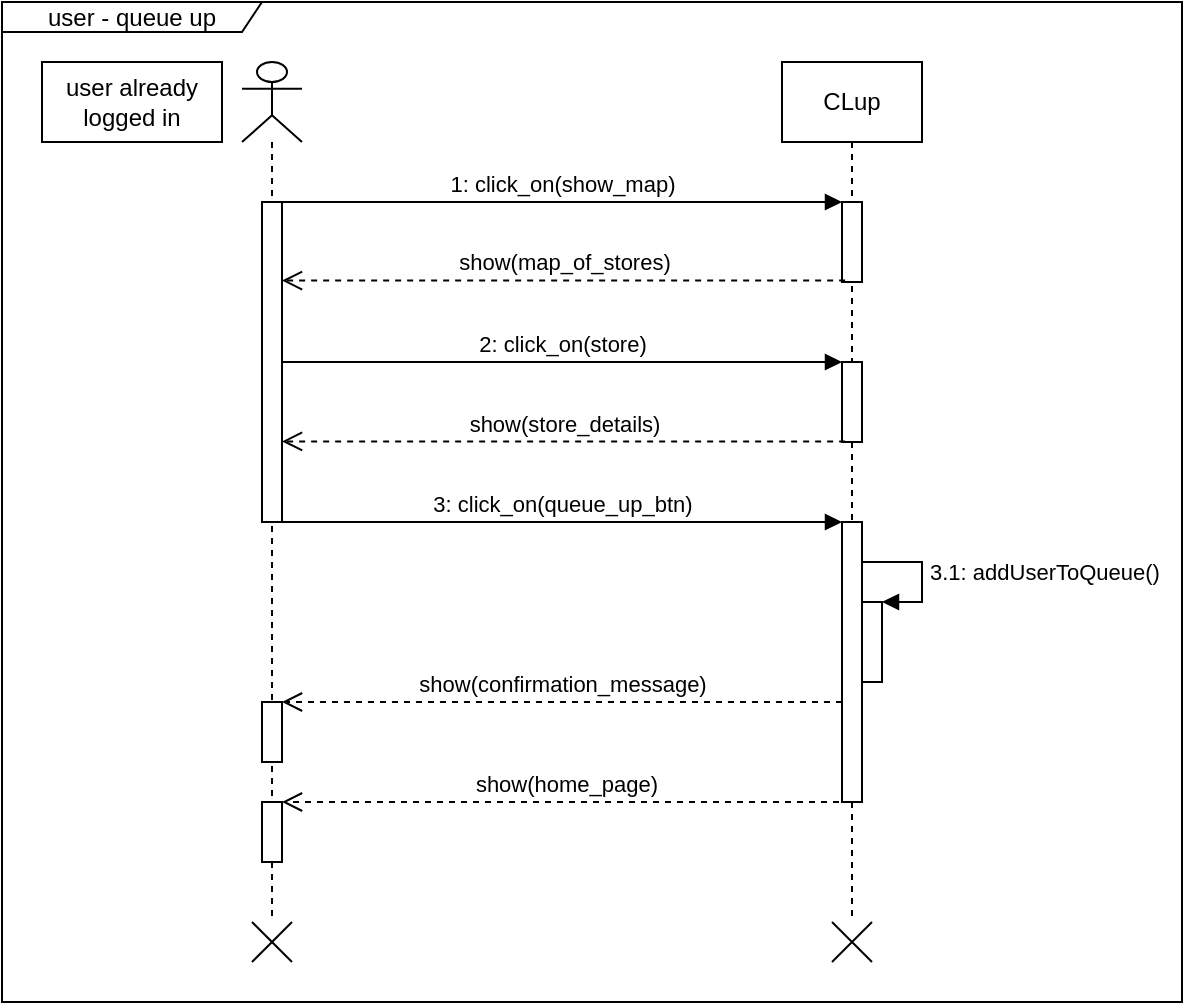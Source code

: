 <mxfile version="13.10.4" type="device"><diagram id="l_4eZxusACf8wwr41ibh" name="Page-1"><mxGraphModel dx="938" dy="573" grid="1" gridSize="10" guides="1" tooltips="1" connect="1" arrows="1" fold="1" page="1" pageScale="1" pageWidth="827" pageHeight="1169" math="0" shadow="0"><root><mxCell id="0"/><mxCell id="1" parent="0"/><mxCell id="Gh9jd_P00tO4PtTTZzkJ-29" value="user - queue up" style="shape=umlFrame;whiteSpace=wrap;html=1;width=130;height=15;" parent="1" vertex="1"><mxGeometry x="90" y="20" width="590" height="500" as="geometry"/></mxCell><mxCell id="Gh9jd_P00tO4PtTTZzkJ-25" value="" style="rounded=0;whiteSpace=wrap;html=1;" parent="1" vertex="1"><mxGeometry x="110" y="50" width="90" height="40" as="geometry"/></mxCell><mxCell id="Gh9jd_P00tO4PtTTZzkJ-24" value="user already logged in" style="text;html=1;strokeColor=none;fillColor=none;align=center;verticalAlign=middle;whiteSpace=wrap;rounded=0;" parent="1" vertex="1"><mxGeometry x="120" y="60" width="70" height="20" as="geometry"/></mxCell><mxCell id="Gh9jd_P00tO4PtTTZzkJ-8" value="" style="shape=umlLifeline;participant=umlActor;perimeter=lifelinePerimeter;whiteSpace=wrap;html=1;container=1;collapsible=0;recursiveResize=0;verticalAlign=top;spacingTop=36;outlineConnect=0;" parent="1" vertex="1"><mxGeometry x="210" y="50" width="30" height="430" as="geometry"/></mxCell><mxCell id="Gh9jd_P00tO4PtTTZzkJ-13" value="" style="html=1;points=[];perimeter=orthogonalPerimeter;" parent="Gh9jd_P00tO4PtTTZzkJ-8" vertex="1"><mxGeometry x="10" y="70" width="10" height="160" as="geometry"/></mxCell><mxCell id="_7-5wDTUjYOUCyCzf295-1" value="" style="html=1;points=[];perimeter=orthogonalPerimeter;" parent="Gh9jd_P00tO4PtTTZzkJ-8" vertex="1"><mxGeometry x="10" y="320" width="10" height="30" as="geometry"/></mxCell><mxCell id="_7-5wDTUjYOUCyCzf295-2" value="" style="html=1;points=[];perimeter=orthogonalPerimeter;" parent="Gh9jd_P00tO4PtTTZzkJ-8" vertex="1"><mxGeometry x="10" y="370" width="10" height="30" as="geometry"/></mxCell><mxCell id="Gh9jd_P00tO4PtTTZzkJ-9" value="CLup" style="shape=umlLifeline;perimeter=lifelinePerimeter;whiteSpace=wrap;html=1;container=1;collapsible=0;recursiveResize=0;outlineConnect=0;" parent="1" vertex="1"><mxGeometry x="480" y="50" width="70" height="430" as="geometry"/></mxCell><mxCell id="Gh9jd_P00tO4PtTTZzkJ-10" value="" style="html=1;points=[];perimeter=orthogonalPerimeter;" parent="Gh9jd_P00tO4PtTTZzkJ-9" vertex="1"><mxGeometry x="30" y="70" width="10" height="40" as="geometry"/></mxCell><mxCell id="Gh9jd_P00tO4PtTTZzkJ-14" value="" style="html=1;points=[];perimeter=orthogonalPerimeter;" parent="Gh9jd_P00tO4PtTTZzkJ-9" vertex="1"><mxGeometry x="30" y="150" width="10" height="40" as="geometry"/></mxCell><mxCell id="Gh9jd_P00tO4PtTTZzkJ-26" value="" style="html=1;points=[];perimeter=orthogonalPerimeter;" parent="Gh9jd_P00tO4PtTTZzkJ-9" vertex="1"><mxGeometry x="30" y="230" width="10" height="140" as="geometry"/></mxCell><mxCell id="_7-5wDTUjYOUCyCzf295-6" value="" style="html=1;points=[];perimeter=orthogonalPerimeter;" parent="Gh9jd_P00tO4PtTTZzkJ-9" vertex="1"><mxGeometry x="40" y="270" width="10" height="40" as="geometry"/></mxCell><mxCell id="_7-5wDTUjYOUCyCzf295-7" value="3.1: addUserToQueue()" style="edgeStyle=orthogonalEdgeStyle;html=1;align=left;spacingLeft=2;endArrow=block;rounded=0;entryX=1;entryY=0;" parent="Gh9jd_P00tO4PtTTZzkJ-9" source="Gh9jd_P00tO4PtTTZzkJ-26" target="_7-5wDTUjYOUCyCzf295-6" edge="1"><mxGeometry relative="1" as="geometry"><mxPoint x="45" y="250" as="sourcePoint"/><Array as="points"><mxPoint x="70" y="250"/><mxPoint x="70" y="270"/></Array></mxGeometry></mxCell><mxCell id="Gh9jd_P00tO4PtTTZzkJ-11" value="1: click_on(show_map)" style="html=1;verticalAlign=bottom;endArrow=block;entryX=0;entryY=0;" parent="1" source="Gh9jd_P00tO4PtTTZzkJ-13" target="Gh9jd_P00tO4PtTTZzkJ-10" edge="1"><mxGeometry relative="1" as="geometry"><mxPoint x="320" y="130" as="sourcePoint"/></mxGeometry></mxCell><mxCell id="Gh9jd_P00tO4PtTTZzkJ-12" value="show(map_of_stores)" style="html=1;verticalAlign=bottom;endArrow=open;dashed=1;endSize=8;exitX=0.157;exitY=0.982;exitDx=0;exitDy=0;exitPerimeter=0;" parent="1" source="Gh9jd_P00tO4PtTTZzkJ-10" target="Gh9jd_P00tO4PtTTZzkJ-13" edge="1"><mxGeometry relative="1" as="geometry"><mxPoint x="320" y="206" as="targetPoint"/></mxGeometry></mxCell><mxCell id="Gh9jd_P00tO4PtTTZzkJ-15" value="2: click_on(store)" style="html=1;verticalAlign=bottom;endArrow=block;" parent="1" source="Gh9jd_P00tO4PtTTZzkJ-13" target="Gh9jd_P00tO4PtTTZzkJ-14" edge="1"><mxGeometry relative="1" as="geometry"><mxPoint x="232" y="230" as="sourcePoint"/><Array as="points"><mxPoint x="290" y="200"/></Array></mxGeometry></mxCell><mxCell id="Gh9jd_P00tO4PtTTZzkJ-16" value="show(store_details)" style="html=1;verticalAlign=bottom;endArrow=open;dashed=1;endSize=8;exitX=0.157;exitY=0.993;exitDx=0;exitDy=0;exitPerimeter=0;" parent="1" source="Gh9jd_P00tO4PtTTZzkJ-14" target="Gh9jd_P00tO4PtTTZzkJ-13" edge="1"><mxGeometry relative="1" as="geometry"><mxPoint x="229.58" y="269.69" as="targetPoint"/></mxGeometry></mxCell><mxCell id="Gh9jd_P00tO4PtTTZzkJ-27" value="3: click_on(queue_up_btn)" style="html=1;verticalAlign=bottom;endArrow=block;entryX=0;entryY=0;" parent="1" source="Gh9jd_P00tO4PtTTZzkJ-13" target="Gh9jd_P00tO4PtTTZzkJ-26" edge="1"><mxGeometry relative="1" as="geometry"><mxPoint x="229.59" y="300.77" as="sourcePoint"/></mxGeometry></mxCell><mxCell id="Gh9jd_P00tO4PtTTZzkJ-28" value="show(confirmation_message)" style="html=1;verticalAlign=bottom;endArrow=open;dashed=1;endSize=8;" parent="1" source="Gh9jd_P00tO4PtTTZzkJ-26" target="_7-5wDTUjYOUCyCzf295-1" edge="1"><mxGeometry relative="1" as="geometry"><mxPoint x="225.1" y="369.996" as="targetPoint"/><mxPoint x="505" y="369.996" as="sourcePoint"/></mxGeometry></mxCell><mxCell id="Gh9jd_P00tO4PtTTZzkJ-56" value="" style="shape=umlDestroy;" parent="1" vertex="1"><mxGeometry x="505" y="480" width="20" height="20" as="geometry"/></mxCell><mxCell id="Gh9jd_P00tO4PtTTZzkJ-57" value="" style="shape=umlDestroy;" parent="1" vertex="1"><mxGeometry x="215" y="480" width="20" height="20" as="geometry"/></mxCell><mxCell id="_7-5wDTUjYOUCyCzf295-9" value="show(home_page)" style="html=1;verticalAlign=bottom;endArrow=open;dashed=1;endSize=8;" parent="1" source="Gh9jd_P00tO4PtTTZzkJ-9" target="_7-5wDTUjYOUCyCzf295-2" edge="1"><mxGeometry relative="1" as="geometry"><mxPoint x="360" y="420" as="sourcePoint"/><mxPoint x="280" y="420" as="targetPoint"/></mxGeometry></mxCell></root></mxGraphModel></diagram></mxfile>